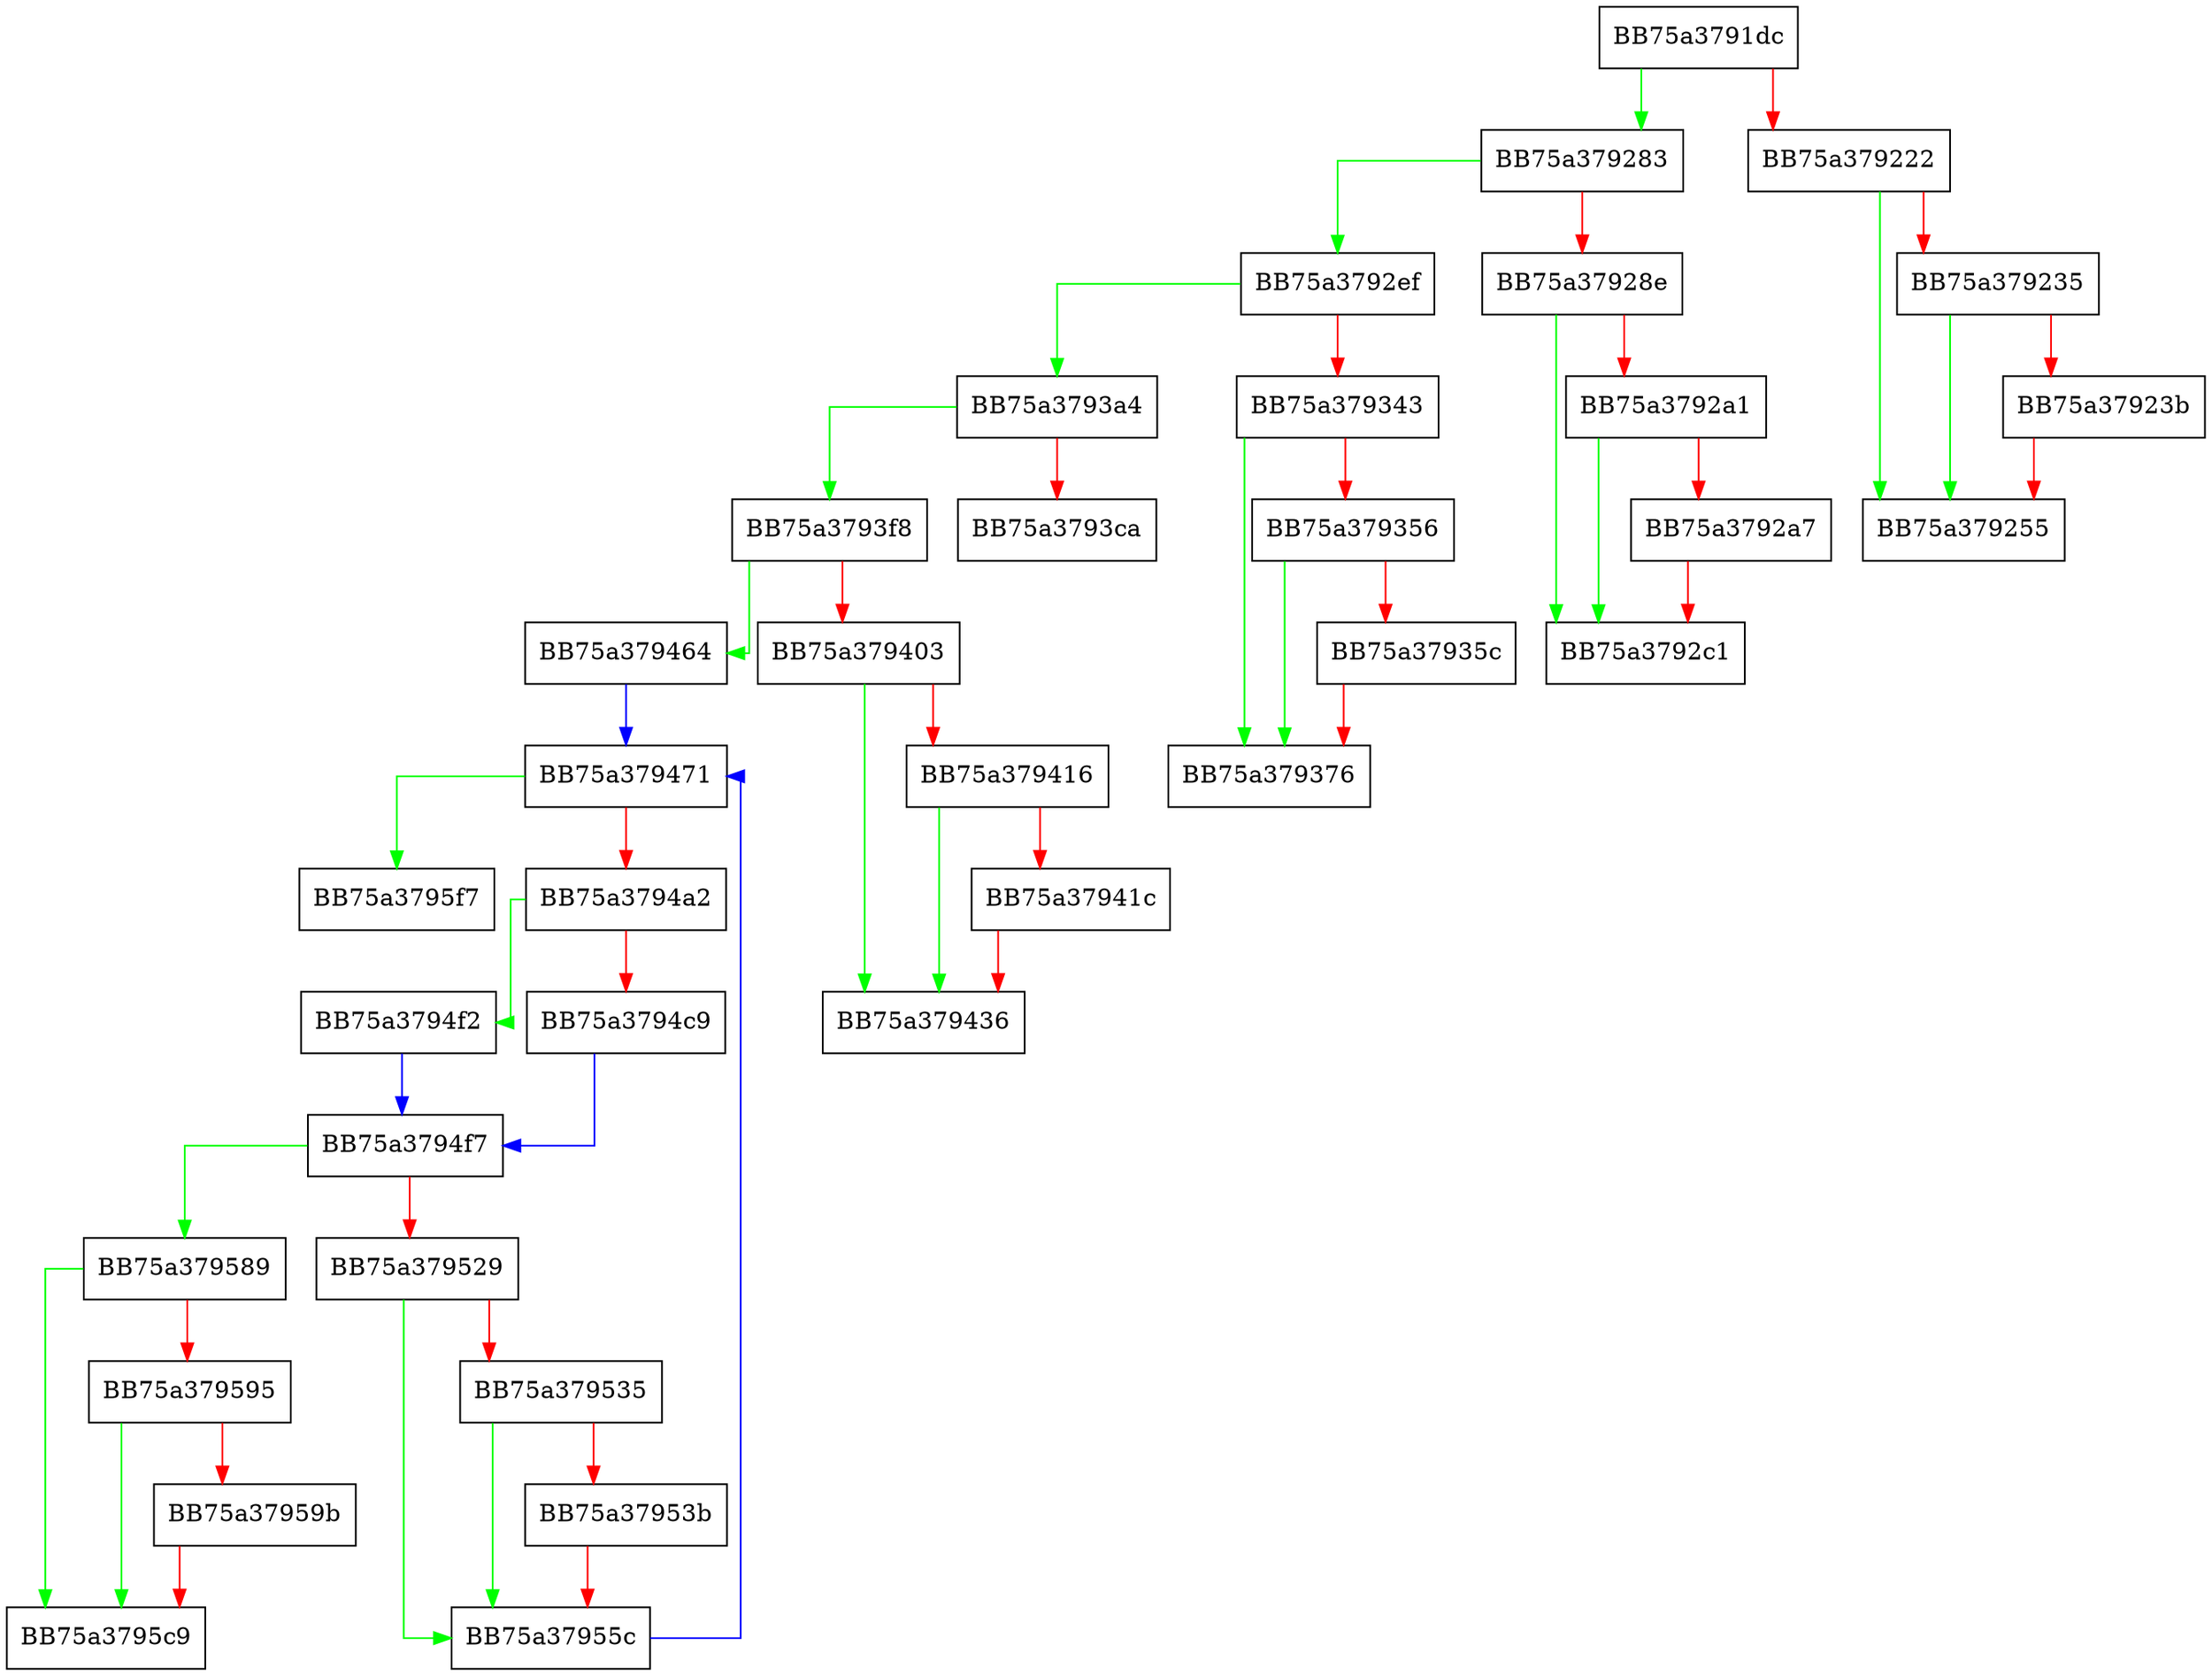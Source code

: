 digraph LoadCache {
  node [shape="box"];
  graph [splines=ortho];
  BB75a3791dc -> BB75a379283 [color="green"];
  BB75a3791dc -> BB75a379222 [color="red"];
  BB75a379222 -> BB75a379255 [color="green"];
  BB75a379222 -> BB75a379235 [color="red"];
  BB75a379235 -> BB75a379255 [color="green"];
  BB75a379235 -> BB75a37923b [color="red"];
  BB75a37923b -> BB75a379255 [color="red"];
  BB75a379283 -> BB75a3792ef [color="green"];
  BB75a379283 -> BB75a37928e [color="red"];
  BB75a37928e -> BB75a3792c1 [color="green"];
  BB75a37928e -> BB75a3792a1 [color="red"];
  BB75a3792a1 -> BB75a3792c1 [color="green"];
  BB75a3792a1 -> BB75a3792a7 [color="red"];
  BB75a3792a7 -> BB75a3792c1 [color="red"];
  BB75a3792ef -> BB75a3793a4 [color="green"];
  BB75a3792ef -> BB75a379343 [color="red"];
  BB75a379343 -> BB75a379376 [color="green"];
  BB75a379343 -> BB75a379356 [color="red"];
  BB75a379356 -> BB75a379376 [color="green"];
  BB75a379356 -> BB75a37935c [color="red"];
  BB75a37935c -> BB75a379376 [color="red"];
  BB75a3793a4 -> BB75a3793f8 [color="green"];
  BB75a3793a4 -> BB75a3793ca [color="red"];
  BB75a3793f8 -> BB75a379464 [color="green"];
  BB75a3793f8 -> BB75a379403 [color="red"];
  BB75a379403 -> BB75a379436 [color="green"];
  BB75a379403 -> BB75a379416 [color="red"];
  BB75a379416 -> BB75a379436 [color="green"];
  BB75a379416 -> BB75a37941c [color="red"];
  BB75a37941c -> BB75a379436 [color="red"];
  BB75a379464 -> BB75a379471 [color="blue"];
  BB75a379471 -> BB75a3795f7 [color="green"];
  BB75a379471 -> BB75a3794a2 [color="red"];
  BB75a3794a2 -> BB75a3794f2 [color="green"];
  BB75a3794a2 -> BB75a3794c9 [color="red"];
  BB75a3794c9 -> BB75a3794f7 [color="blue"];
  BB75a3794f2 -> BB75a3794f7 [color="blue"];
  BB75a3794f7 -> BB75a379589 [color="green"];
  BB75a3794f7 -> BB75a379529 [color="red"];
  BB75a379529 -> BB75a37955c [color="green"];
  BB75a379529 -> BB75a379535 [color="red"];
  BB75a379535 -> BB75a37955c [color="green"];
  BB75a379535 -> BB75a37953b [color="red"];
  BB75a37953b -> BB75a37955c [color="red"];
  BB75a37955c -> BB75a379471 [color="blue"];
  BB75a379589 -> BB75a3795c9 [color="green"];
  BB75a379589 -> BB75a379595 [color="red"];
  BB75a379595 -> BB75a3795c9 [color="green"];
  BB75a379595 -> BB75a37959b [color="red"];
  BB75a37959b -> BB75a3795c9 [color="red"];
}